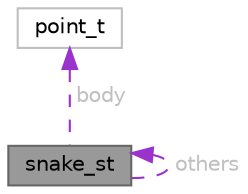 digraph "snake_st"
{
 // LATEX_PDF_SIZE
  bgcolor="transparent";
  edge [fontname=Helvetica,fontsize=10,labelfontname=Helvetica,labelfontsize=10];
  node [fontname=Helvetica,fontsize=10,shape=box,height=0.2,width=0.4];
  Node1 [id="Node000001",label="snake_st",height=0.2,width=0.4,color="gray40", fillcolor="grey60", style="filled", fontcolor="black",tooltip=" "];
  Node2 -> Node1 [id="edge1_Node000001_Node000002",dir="back",color="darkorchid3",style="dashed",tooltip=" ",label=" body",fontcolor="grey" ];
  Node2 [id="Node000002",label="point_t",height=0.2,width=0.4,color="grey75", fillcolor="white", style="filled",URL="$structpoint__t.html",tooltip=" "];
  Node1 -> Node1 [id="edge2_Node000001_Node000001",dir="back",color="darkorchid3",style="dashed",tooltip=" ",label=" others",fontcolor="grey" ];
}
